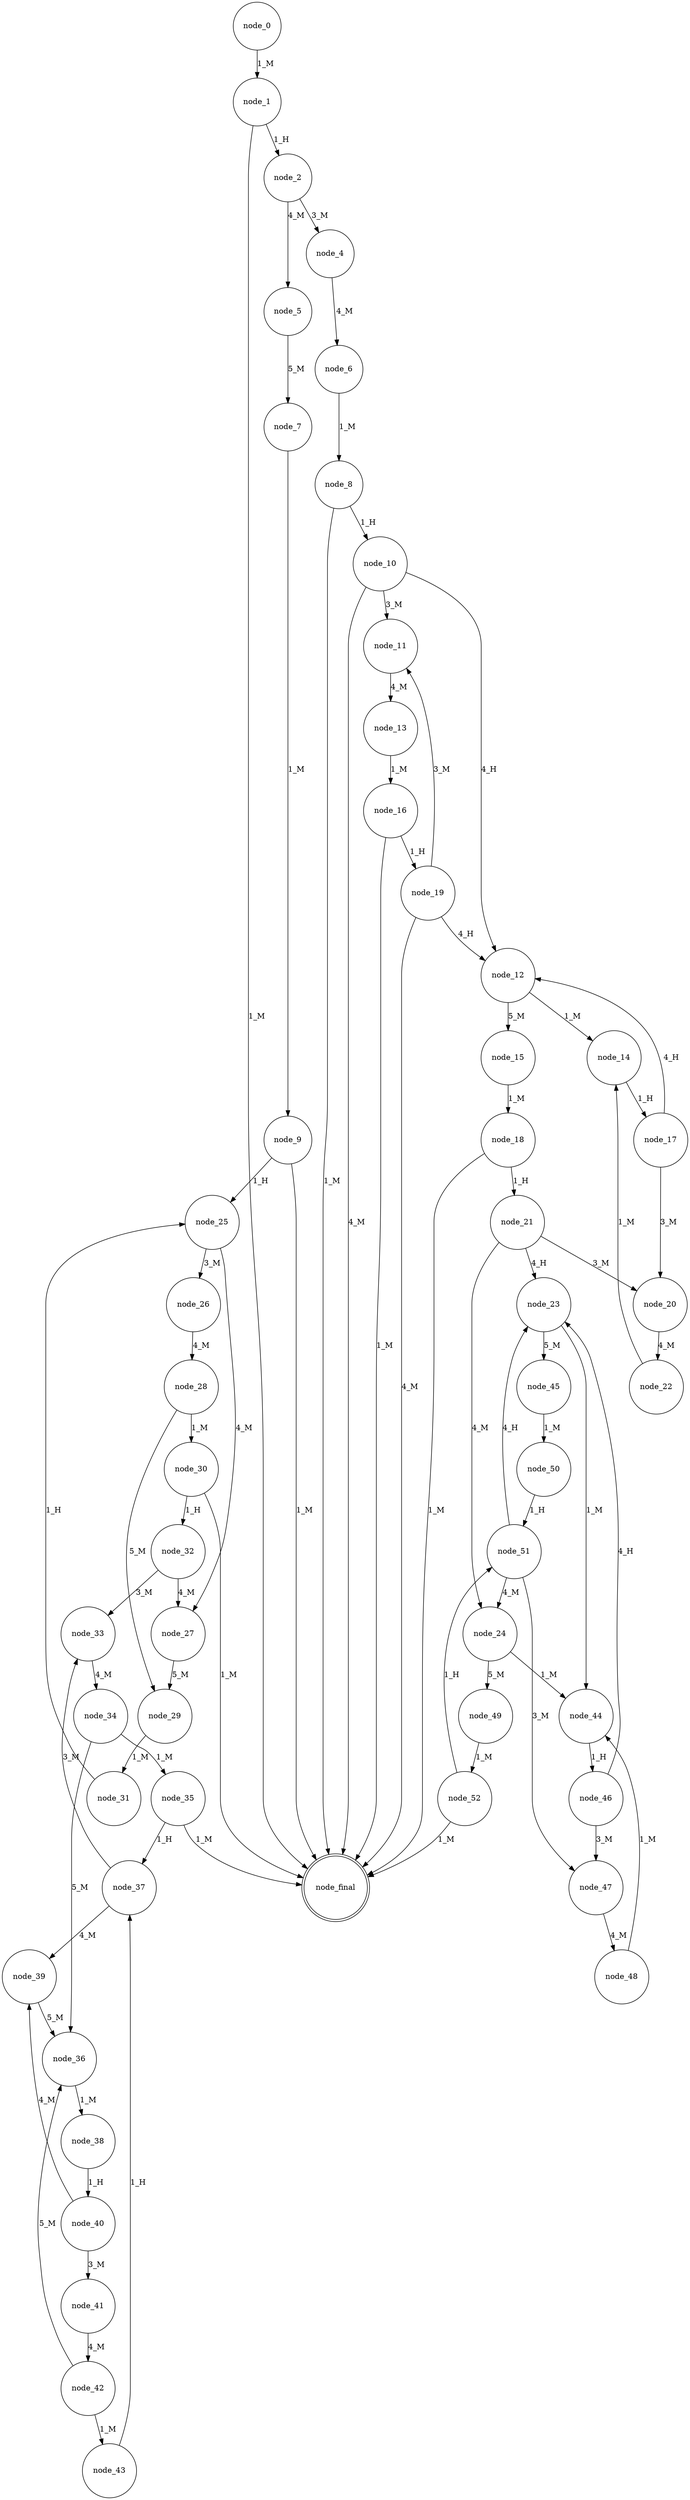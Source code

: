 digraph automaton {
  node [shape = doublecircle]; node_final;
  node [shape = circle]
  node_0 -> node_1 [label="1_M"]
  node_1 -> node_2 [label="1_H"]
  node_1 -> node_final [label="1_M"]
  node_10 -> node_11 [label="3_M"]
  node_10 -> node_12 [label="4_H"]
  node_10 -> node_final [label="4_M"]
  node_11 -> node_13 [label="4_M"]
  node_12 -> node_14 [label="1_M"]
  node_12 -> node_15 [label="5_M"]
  node_13 -> node_16 [label="1_M"]
  node_14 -> node_17 [label="1_H"]
  node_15 -> node_18 [label="1_M"]
  node_16 -> node_19 [label="1_H"]
  node_16 -> node_final [label="1_M"]
  node_17 -> node_20 [label="3_M"]
  node_17 -> node_12 [label="4_H"]
  node_18 -> node_21 [label="1_H"]
  node_18 -> node_final [label="1_M"]
  node_19 -> node_11 [label="3_M"]
  node_19 -> node_12 [label="4_H"]
  node_19 -> node_final [label="4_M"]
  node_2 -> node_4 [label="3_M"]
  node_2 -> node_5 [label="4_M"]
  node_20 -> node_22 [label="4_M"]
  node_21 -> node_20 [label="3_M"]
  node_21 -> node_23 [label="4_H"]
  node_21 -> node_24 [label="4_M"]
  node_22 -> node_14 [label="1_M"]
  node_23 -> node_44 [label="1_M"]
  node_23 -> node_45 [label="5_M"]
  node_24 -> node_44 [label="1_M"]
  node_24 -> node_49 [label="5_M"]
  node_25 -> node_26 [label="3_M"]
  node_25 -> node_27 [label="4_M"]
  node_26 -> node_28 [label="4_M"]
  node_27 -> node_29 [label="5_M"]
  node_28 -> node_30 [label="1_M"]
  node_28 -> node_29 [label="5_M"]
  node_29 -> node_31 [label="1_M"]
  node_30 -> node_32 [label="1_H"]
  node_30 -> node_final [label="1_M"]
  node_31 -> node_25 [label="1_H"]
  node_32 -> node_33 [label="3_M"]
  node_32 -> node_27 [label="4_M"]
  node_33 -> node_34 [label="4_M"]
  node_34 -> node_35 [label="1_M"]
  node_34 -> node_36 [label="5_M"]
  node_35 -> node_37 [label="1_H"]
  node_35 -> node_final [label="1_M"]
  node_36 -> node_38 [label="1_M"]
  node_37 -> node_33 [label="3_M"]
  node_37 -> node_39 [label="4_M"]
  node_38 -> node_40 [label="1_H"]
  node_39 -> node_36 [label="5_M"]
  node_4 -> node_6 [label="4_M"]
  node_40 -> node_41 [label="3_M"]
  node_40 -> node_39 [label="4_M"]
  node_41 -> node_42 [label="4_M"]
  node_42 -> node_43 [label="1_M"]
  node_42 -> node_36 [label="5_M"]
  node_43 -> node_37 [label="1_H"]
  node_44 -> node_46 [label="1_H"]
  node_45 -> node_50 [label="1_M"]
  node_46 -> node_47 [label="3_M"]
  node_46 -> node_23 [label="4_H"]
  node_47 -> node_48 [label="4_M"]
  node_48 -> node_44 [label="1_M"]
  node_49 -> node_52 [label="1_M"]
  node_5 -> node_7 [label="5_M"]
  node_50 -> node_51 [label="1_H"]
  node_51 -> node_47 [label="3_M"]
  node_51 -> node_23 [label="4_H"]
  node_51 -> node_24 [label="4_M"]
  node_52 -> node_51 [label="1_H"]
  node_52 -> node_final [label="1_M"]
  node_6 -> node_8 [label="1_M"]
  node_7 -> node_9 [label="1_M"]
  node_8 -> node_10 [label="1_H"]
  node_8 -> node_final [label="1_M"]
  node_9 -> node_25 [label="1_H"]
  node_9 -> node_final [label="1_M"]
}
